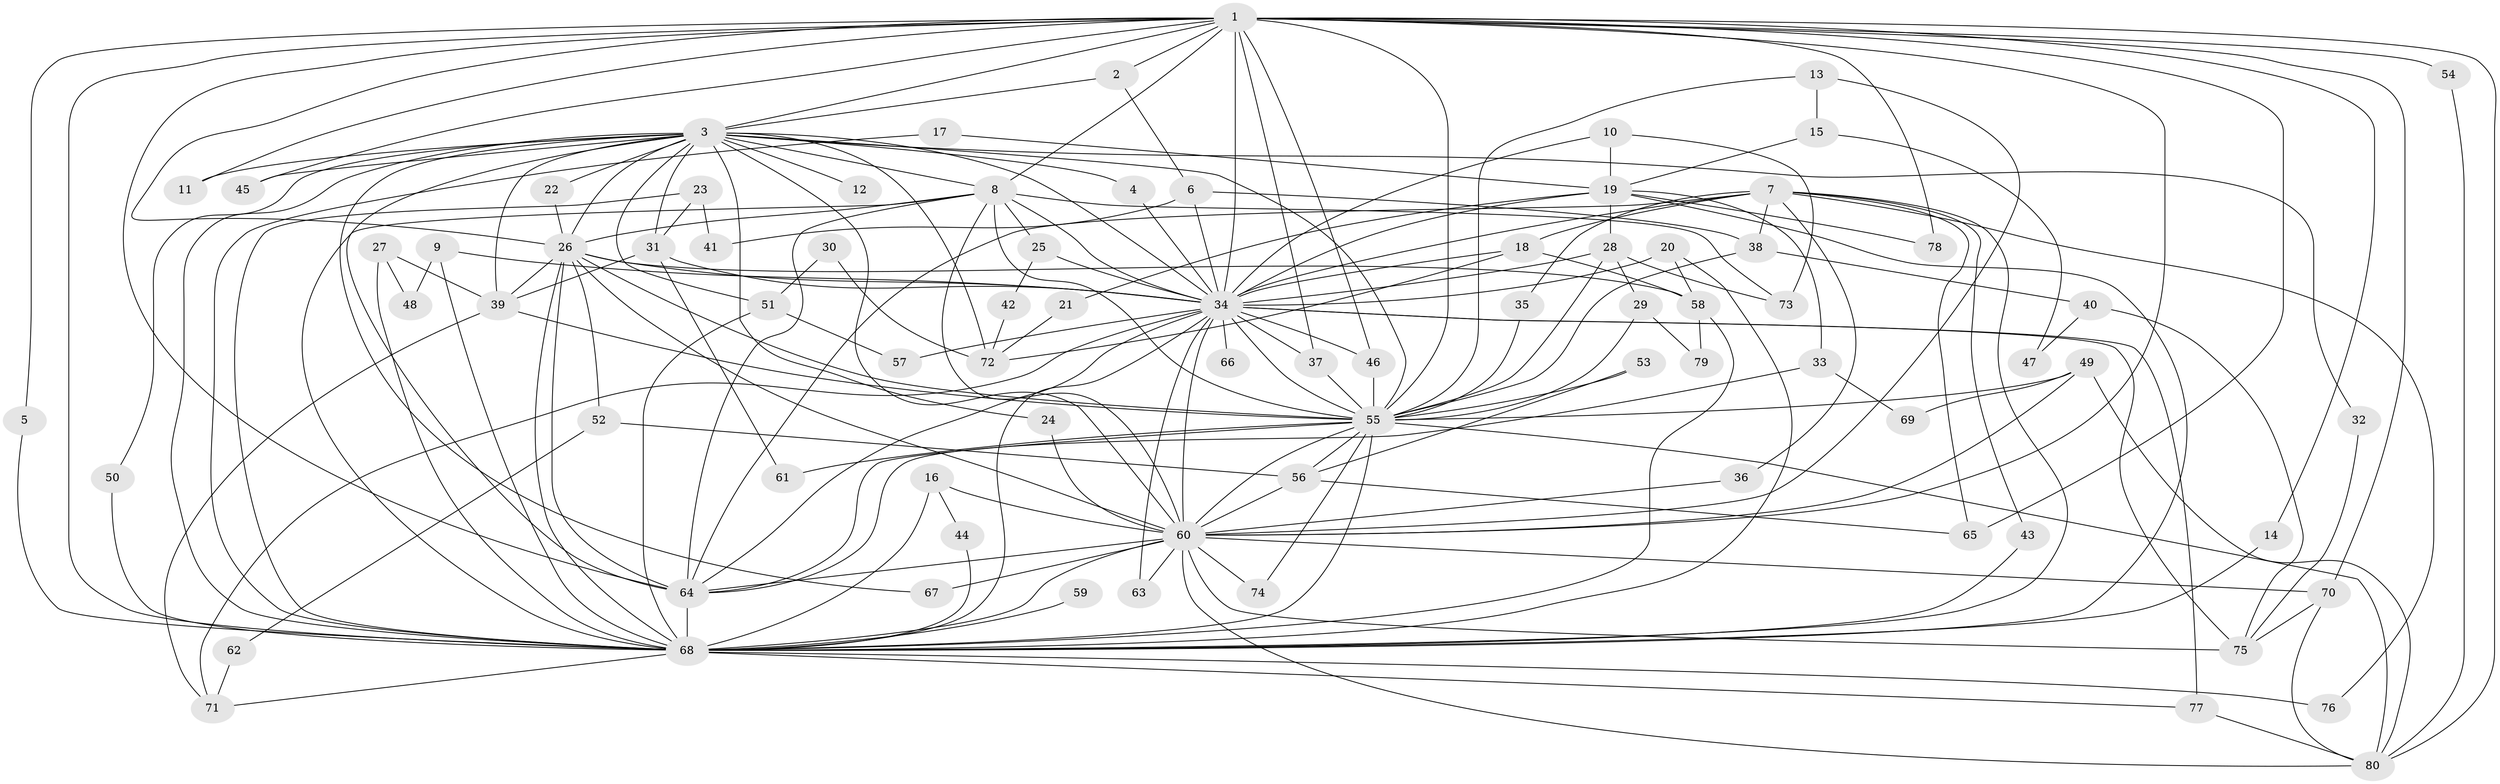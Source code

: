 // original degree distribution, {12: 0.017699115044247787, 26: 0.008849557522123894, 31: 0.008849557522123894, 21: 0.008849557522123894, 14: 0.008849557522123894, 27: 0.008849557522123894, 24: 0.008849557522123894, 32: 0.008849557522123894, 15: 0.008849557522123894, 6: 0.017699115044247787, 10: 0.017699115044247787, 3: 0.168141592920354, 2: 0.5752212389380531, 4: 0.07079646017699115, 7: 0.008849557522123894, 5: 0.05309734513274336}
// Generated by graph-tools (version 1.1) at 2025/36/03/04/25 23:36:35]
// undirected, 80 vertices, 192 edges
graph export_dot {
  node [color=gray90,style=filled];
  1;
  2;
  3;
  4;
  5;
  6;
  7;
  8;
  9;
  10;
  11;
  12;
  13;
  14;
  15;
  16;
  17;
  18;
  19;
  20;
  21;
  22;
  23;
  24;
  25;
  26;
  27;
  28;
  29;
  30;
  31;
  32;
  33;
  34;
  35;
  36;
  37;
  38;
  39;
  40;
  41;
  42;
  43;
  44;
  45;
  46;
  47;
  48;
  49;
  50;
  51;
  52;
  53;
  54;
  55;
  56;
  57;
  58;
  59;
  60;
  61;
  62;
  63;
  64;
  65;
  66;
  67;
  68;
  69;
  70;
  71;
  72;
  73;
  74;
  75;
  76;
  77;
  78;
  79;
  80;
  1 -- 2 [weight=1.0];
  1 -- 3 [weight=2.0];
  1 -- 5 [weight=1.0];
  1 -- 8 [weight=2.0];
  1 -- 11 [weight=1.0];
  1 -- 14 [weight=1.0];
  1 -- 26 [weight=2.0];
  1 -- 34 [weight=2.0];
  1 -- 37 [weight=1.0];
  1 -- 45 [weight=1.0];
  1 -- 46 [weight=1.0];
  1 -- 54 [weight=2.0];
  1 -- 55 [weight=3.0];
  1 -- 60 [weight=2.0];
  1 -- 64 [weight=2.0];
  1 -- 65 [weight=2.0];
  1 -- 68 [weight=2.0];
  1 -- 70 [weight=1.0];
  1 -- 78 [weight=1.0];
  1 -- 80 [weight=1.0];
  2 -- 3 [weight=1.0];
  2 -- 6 [weight=1.0];
  3 -- 4 [weight=1.0];
  3 -- 8 [weight=1.0];
  3 -- 11 [weight=1.0];
  3 -- 12 [weight=1.0];
  3 -- 22 [weight=1.0];
  3 -- 24 [weight=1.0];
  3 -- 26 [weight=1.0];
  3 -- 31 [weight=1.0];
  3 -- 32 [weight=1.0];
  3 -- 34 [weight=1.0];
  3 -- 39 [weight=1.0];
  3 -- 45 [weight=1.0];
  3 -- 50 [weight=1.0];
  3 -- 51 [weight=1.0];
  3 -- 55 [weight=1.0];
  3 -- 60 [weight=1.0];
  3 -- 64 [weight=3.0];
  3 -- 67 [weight=1.0];
  3 -- 68 [weight=1.0];
  3 -- 72 [weight=2.0];
  4 -- 34 [weight=1.0];
  5 -- 68 [weight=1.0];
  6 -- 34 [weight=1.0];
  6 -- 38 [weight=1.0];
  6 -- 41 [weight=1.0];
  7 -- 18 [weight=1.0];
  7 -- 34 [weight=1.0];
  7 -- 35 [weight=1.0];
  7 -- 36 [weight=1.0];
  7 -- 38 [weight=1.0];
  7 -- 43 [weight=1.0];
  7 -- 64 [weight=1.0];
  7 -- 65 [weight=1.0];
  7 -- 68 [weight=1.0];
  7 -- 76 [weight=1.0];
  8 -- 25 [weight=1.0];
  8 -- 26 [weight=1.0];
  8 -- 34 [weight=1.0];
  8 -- 55 [weight=2.0];
  8 -- 60 [weight=1.0];
  8 -- 64 [weight=1.0];
  8 -- 68 [weight=1.0];
  8 -- 73 [weight=1.0];
  9 -- 34 [weight=1.0];
  9 -- 48 [weight=1.0];
  9 -- 68 [weight=1.0];
  10 -- 19 [weight=1.0];
  10 -- 34 [weight=1.0];
  10 -- 73 [weight=1.0];
  13 -- 15 [weight=1.0];
  13 -- 55 [weight=1.0];
  13 -- 60 [weight=1.0];
  14 -- 68 [weight=1.0];
  15 -- 19 [weight=1.0];
  15 -- 47 [weight=1.0];
  16 -- 44 [weight=1.0];
  16 -- 60 [weight=2.0];
  16 -- 68 [weight=1.0];
  17 -- 19 [weight=1.0];
  17 -- 68 [weight=1.0];
  18 -- 34 [weight=1.0];
  18 -- 58 [weight=1.0];
  18 -- 72 [weight=1.0];
  19 -- 21 [weight=1.0];
  19 -- 28 [weight=1.0];
  19 -- 33 [weight=1.0];
  19 -- 34 [weight=2.0];
  19 -- 68 [weight=1.0];
  19 -- 78 [weight=1.0];
  20 -- 34 [weight=1.0];
  20 -- 58 [weight=1.0];
  20 -- 68 [weight=1.0];
  21 -- 72 [weight=1.0];
  22 -- 26 [weight=1.0];
  23 -- 31 [weight=1.0];
  23 -- 41 [weight=1.0];
  23 -- 68 [weight=1.0];
  24 -- 60 [weight=1.0];
  25 -- 34 [weight=1.0];
  25 -- 42 [weight=1.0];
  26 -- 34 [weight=1.0];
  26 -- 39 [weight=1.0];
  26 -- 52 [weight=1.0];
  26 -- 55 [weight=1.0];
  26 -- 58 [weight=1.0];
  26 -- 60 [weight=1.0];
  26 -- 64 [weight=1.0];
  26 -- 68 [weight=2.0];
  27 -- 39 [weight=1.0];
  27 -- 48 [weight=1.0];
  27 -- 68 [weight=1.0];
  28 -- 29 [weight=1.0];
  28 -- 34 [weight=1.0];
  28 -- 55 [weight=1.0];
  28 -- 73 [weight=1.0];
  29 -- 55 [weight=1.0];
  29 -- 79 [weight=1.0];
  30 -- 51 [weight=1.0];
  30 -- 72 [weight=1.0];
  31 -- 34 [weight=1.0];
  31 -- 39 [weight=1.0];
  31 -- 61 [weight=1.0];
  32 -- 75 [weight=1.0];
  33 -- 64 [weight=1.0];
  33 -- 69 [weight=1.0];
  34 -- 37 [weight=1.0];
  34 -- 46 [weight=1.0];
  34 -- 55 [weight=2.0];
  34 -- 57 [weight=1.0];
  34 -- 60 [weight=1.0];
  34 -- 63 [weight=1.0];
  34 -- 64 [weight=1.0];
  34 -- 66 [weight=1.0];
  34 -- 68 [weight=1.0];
  34 -- 71 [weight=1.0];
  34 -- 75 [weight=1.0];
  34 -- 77 [weight=1.0];
  35 -- 55 [weight=1.0];
  36 -- 60 [weight=1.0];
  37 -- 55 [weight=1.0];
  38 -- 40 [weight=1.0];
  38 -- 55 [weight=1.0];
  39 -- 55 [weight=1.0];
  39 -- 71 [weight=1.0];
  40 -- 47 [weight=1.0];
  40 -- 75 [weight=1.0];
  42 -- 72 [weight=1.0];
  43 -- 68 [weight=1.0];
  44 -- 68 [weight=1.0];
  46 -- 55 [weight=1.0];
  49 -- 55 [weight=1.0];
  49 -- 60 [weight=1.0];
  49 -- 69 [weight=1.0];
  49 -- 80 [weight=1.0];
  50 -- 68 [weight=1.0];
  51 -- 57 [weight=1.0];
  51 -- 68 [weight=1.0];
  52 -- 56 [weight=1.0];
  52 -- 62 [weight=1.0];
  53 -- 55 [weight=1.0];
  53 -- 56 [weight=1.0];
  54 -- 80 [weight=1.0];
  55 -- 56 [weight=1.0];
  55 -- 60 [weight=1.0];
  55 -- 61 [weight=1.0];
  55 -- 64 [weight=1.0];
  55 -- 68 [weight=1.0];
  55 -- 74 [weight=1.0];
  55 -- 80 [weight=1.0];
  56 -- 60 [weight=1.0];
  56 -- 65 [weight=1.0];
  58 -- 68 [weight=1.0];
  58 -- 79 [weight=1.0];
  59 -- 68 [weight=1.0];
  60 -- 63 [weight=1.0];
  60 -- 64 [weight=2.0];
  60 -- 67 [weight=1.0];
  60 -- 68 [weight=1.0];
  60 -- 70 [weight=1.0];
  60 -- 74 [weight=2.0];
  60 -- 75 [weight=1.0];
  60 -- 80 [weight=1.0];
  62 -- 71 [weight=1.0];
  64 -- 68 [weight=2.0];
  68 -- 71 [weight=1.0];
  68 -- 76 [weight=1.0];
  68 -- 77 [weight=1.0];
  70 -- 75 [weight=1.0];
  70 -- 80 [weight=1.0];
  77 -- 80 [weight=1.0];
}
